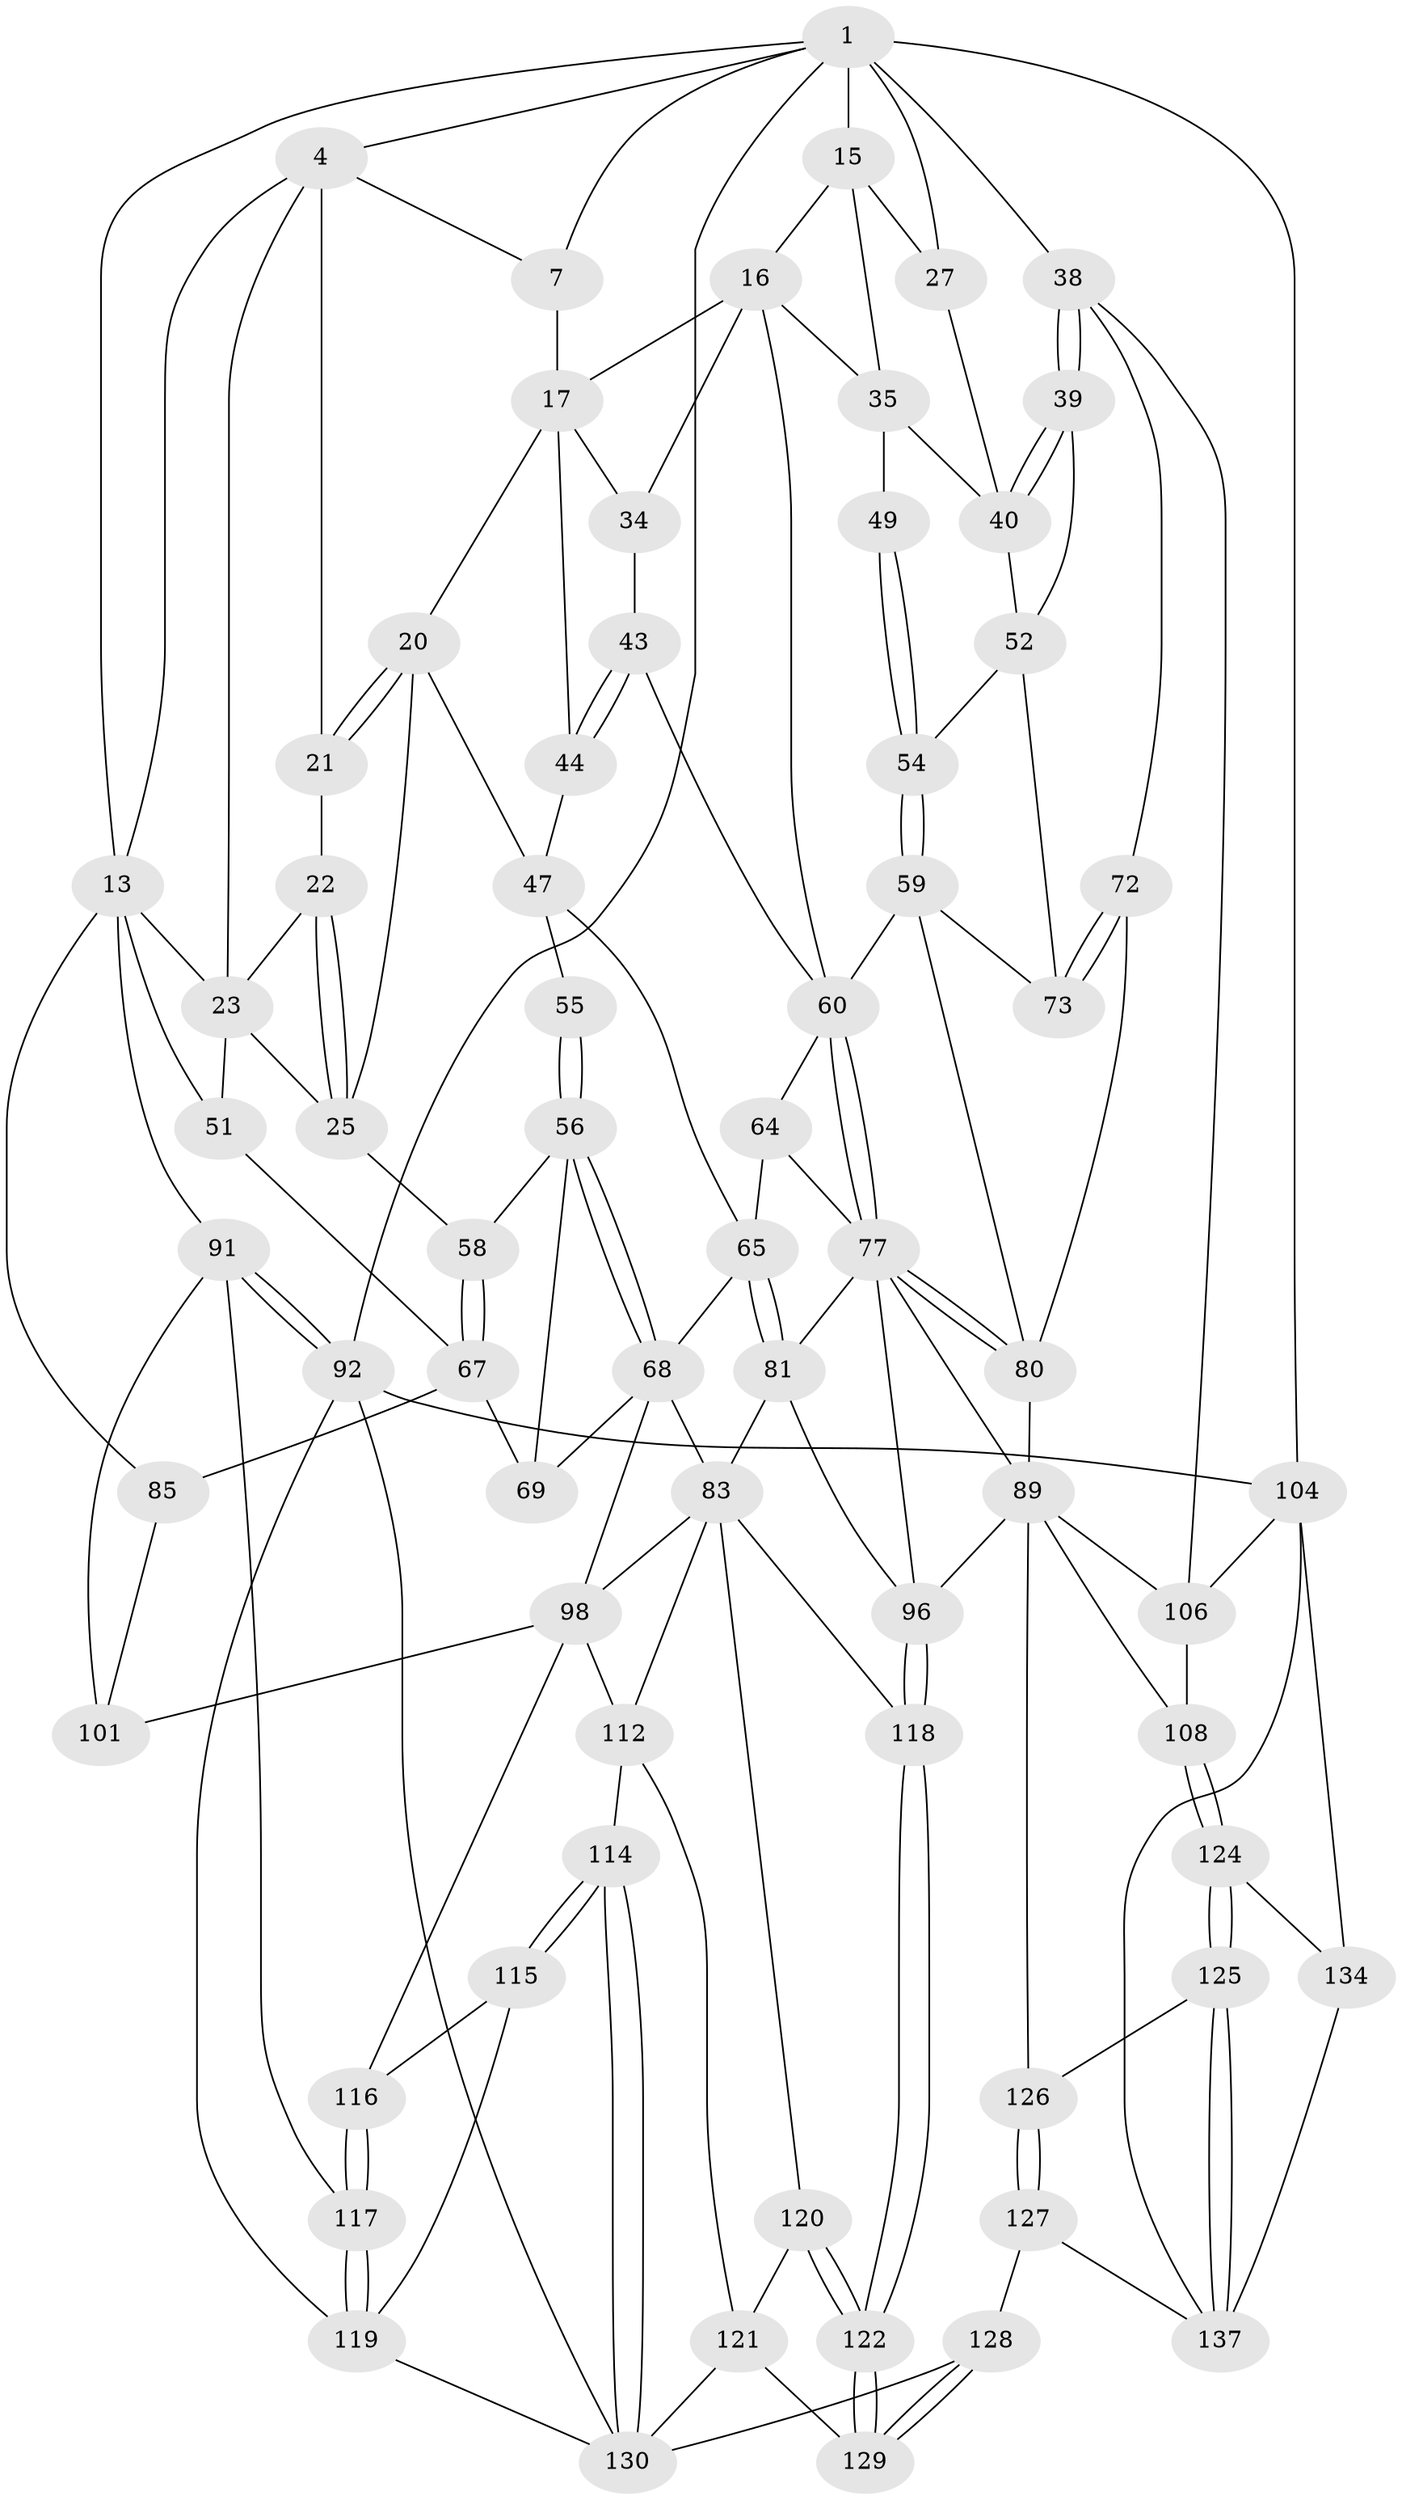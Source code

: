 // original degree distribution, {3: 0.014285714285714285, 6: 0.18571428571428572, 4: 0.2, 5: 0.6}
// Generated by graph-tools (version 1.1) at 2025/28/03/15/25 16:28:05]
// undirected, 70 vertices, 161 edges
graph export_dot {
graph [start="1"]
  node [color=gray90,style=filled];
  1 [pos="+0.8055458873708836+0",super="+9+2"];
  4 [pos="+0.13670134429776623+0",super="+12+5"];
  7 [pos="+0.5294899834631543+0",super="+8"];
  13 [pos="+0+0",super="+14+50"];
  15 [pos="+0.7860113413587497+0.11472378805321566",super="+32"];
  16 [pos="+0.7480901119364801+0.1265643620479251",super="+33"];
  17 [pos="+0.5912626118850736+0",super="+18"];
  20 [pos="+0.3958012034012006+0.1050443090813855",super="+29"];
  21 [pos="+0.3785765226904927+0.04743667652502331"];
  22 [pos="+0.25717689244404357+0.13199307975890398"];
  23 [pos="+0.21668338873428916+0.13064254152206758",super="+24"];
  25 [pos="+0.25960537713937576+0.299772844641653",super="+30"];
  27 [pos="+0.9262070524783769+0.10577568406984637",super="+31"];
  34 [pos="+0.6272998889347599+0.19676795773057207",super="+42"];
  35 [pos="+0.8498441497041336+0.2606642269441861",super="+46+36"];
  38 [pos="+1+0.3726476980016168",super="+71"];
  39 [pos="+1+0.33437485481339135"];
  40 [pos="+0.9749080608906574+0.27757914480837725",super="+45"];
  43 [pos="+0.609447677078457+0.3405751345672842"];
  44 [pos="+0.5199950195845584+0.2622577638959832"];
  47 [pos="+0.48967605418624083+0.28364547277292007",super="+63+48"];
  49 [pos="+0.84159863539653+0.37190364251523367"];
  51 [pos="+0.004914304660800781+0.2791289403533221"];
  52 [pos="+0.8899859710135164+0.3828928539844698",super="+53"];
  54 [pos="+0.8515413604398401+0.40890756043107296"];
  55 [pos="+0.41197663228352843+0.33739838023460905"];
  56 [pos="+0.3452941051349654+0.3939253160561307",super="+57"];
  58 [pos="+0.27474468166594346+0.3230551254320087"];
  59 [pos="+0.8352242827965379+0.42085951778765784",super="+76"];
  60 [pos="+0.7695493137378474+0.42179818330903035",super="+61"];
  64 [pos="+0.5965581627437406+0.4650758025207332"];
  65 [pos="+0.5112210108390653+0.46833441067761167",super="+66"];
  67 [pos="+0.1461402042856289+0.4701918017898013",super="+70"];
  68 [pos="+0.3952331798620442+0.4412276668759937",super="+74"];
  69 [pos="+0.23008270815564122+0.5464852125149284"];
  72 [pos="+1+0.5330060243067134"];
  73 [pos="+1+0.519277715104129"];
  77 [pos="+0.7585136582312032+0.511808149050749",super="+78"];
  80 [pos="+0.8448411339440612+0.5603158866821045",super="+88"];
  81 [pos="+0.45975128008352084+0.5946306423970322",super="+82"];
  83 [pos="+0.35550570054192604+0.6431832198824724",super="+84+110"];
  85 [pos="+0.14651750488981932+0.527398153449659"];
  89 [pos="+0.8429986219683756+0.5945587039162479",super="+90"];
  91 [pos="+0+0.6758824727163227",super="+102"];
  92 [pos="+0+0.9831507965145093",super="+93"];
  96 [pos="+0.6062165661612166+0.7342281576629482",super="+97"];
  98 [pos="+0.16566618257240834+0.6980782836211311",super="+99+109"];
  101 [pos="+0.13943487489447146+0.5464935490000311",super="+103"];
  104 [pos="+1+1",super="+105"];
  106 [pos="+1+0.7283199038920748",super="+107"];
  108 [pos="+0.8278950523808192+0.7733247712801393"];
  112 [pos="+0.23532501098617195+0.7495770939868833",super="+113"];
  114 [pos="+0.19044280265760224+0.8194418747559261"];
  115 [pos="+0.15441939924067755+0.7863522631646196"];
  116 [pos="+0.1396246160691962+0.744471022940312"];
  117 [pos="+0+0.730482077629316"];
  118 [pos="+0.557459649703143+0.7775368854960432"];
  119 [pos="+0.06012400705602074+0.8291391328758725",super="+123"];
  120 [pos="+0.35722573972003974+0.8060018011630431"];
  121 [pos="+0.2804338890255484+0.8597428450914484",super="+132"];
  122 [pos="+0.49276508417724924+0.8773913247803895"];
  124 [pos="+0.8240321749237917+0.8350777250664932"];
  125 [pos="+0.75738025607927+0.9218754009675787"];
  126 [pos="+0.7150390262146906+0.9560934006527546"];
  127 [pos="+0.5811445646470843+1"];
  128 [pos="+0.5611349566091199+1"];
  129 [pos="+0.5012537996866768+0.9591358450095051"];
  130 [pos="+0.11394827187644757+0.92604002213969",super="+133+131"];
  134 [pos="+0.9227061453658782+0.9341780853392041"];
  137 [pos="+0.905881128453715+1",super="+140"];
  1 -- 27 [weight=2];
  1 -- 15;
  1 -- 7;
  1 -- 4;
  1 -- 38;
  1 -- 104;
  1 -- 92;
  1 -- 13;
  4 -- 7;
  4 -- 21;
  4 -- 23;
  4 -- 13;
  7 -- 17;
  13 -- 23;
  13 -- 51;
  13 -- 91;
  13 -- 85;
  15 -- 16;
  15 -- 35;
  15 -- 27;
  16 -- 17;
  16 -- 34 [weight=2];
  16 -- 35;
  16 -- 60;
  17 -- 34;
  17 -- 20;
  17 -- 44;
  20 -- 21;
  20 -- 21;
  20 -- 25;
  20 -- 47;
  21 -- 22;
  22 -- 23;
  22 -- 25;
  22 -- 25;
  23 -- 25;
  23 -- 51;
  25 -- 58;
  27 -- 40;
  34 -- 43;
  35 -- 49 [weight=2];
  35 -- 40;
  38 -- 39;
  38 -- 39;
  38 -- 72;
  38 -- 106;
  39 -- 40;
  39 -- 40;
  39 -- 52;
  40 -- 52;
  43 -- 44;
  43 -- 44;
  43 -- 60;
  44 -- 47;
  47 -- 65;
  47 -- 55 [weight=2];
  49 -- 54;
  49 -- 54;
  51 -- 67;
  52 -- 73;
  52 -- 54;
  54 -- 59;
  54 -- 59;
  55 -- 56;
  55 -- 56;
  56 -- 68;
  56 -- 68;
  56 -- 58;
  56 -- 69;
  58 -- 67;
  58 -- 67;
  59 -- 60;
  59 -- 80;
  59 -- 73;
  60 -- 77;
  60 -- 77;
  60 -- 64;
  64 -- 65;
  64 -- 77;
  65 -- 81;
  65 -- 81;
  65 -- 68;
  67 -- 85;
  67 -- 69;
  68 -- 98;
  68 -- 83;
  68 -- 69;
  72 -- 73;
  72 -- 73;
  72 -- 80;
  77 -- 80;
  77 -- 80;
  77 -- 96;
  77 -- 81;
  77 -- 89;
  80 -- 89;
  81 -- 83;
  81 -- 96;
  83 -- 112;
  83 -- 120;
  83 -- 118;
  83 -- 98;
  85 -- 101;
  89 -- 96;
  89 -- 126;
  89 -- 108;
  89 -- 106;
  91 -- 92;
  91 -- 92;
  91 -- 117;
  91 -- 101;
  92 -- 119;
  92 -- 104;
  92 -- 130;
  96 -- 118;
  96 -- 118;
  98 -- 116;
  98 -- 101 [weight=2];
  98 -- 112;
  104 -- 137;
  104 -- 106;
  104 -- 134;
  106 -- 108;
  108 -- 124;
  108 -- 124;
  112 -- 121;
  112 -- 114;
  114 -- 115;
  114 -- 115;
  114 -- 130;
  114 -- 130;
  115 -- 116;
  115 -- 119;
  116 -- 117;
  116 -- 117;
  117 -- 119;
  117 -- 119;
  118 -- 122;
  118 -- 122;
  119 -- 130;
  120 -- 121;
  120 -- 122;
  120 -- 122;
  121 -- 129;
  121 -- 130 [weight=2];
  122 -- 129;
  122 -- 129;
  124 -- 125;
  124 -- 125;
  124 -- 134;
  125 -- 126;
  125 -- 137;
  125 -- 137;
  126 -- 127;
  126 -- 127;
  127 -- 128;
  127 -- 137;
  128 -- 129;
  128 -- 129;
  128 -- 130;
  134 -- 137;
}
